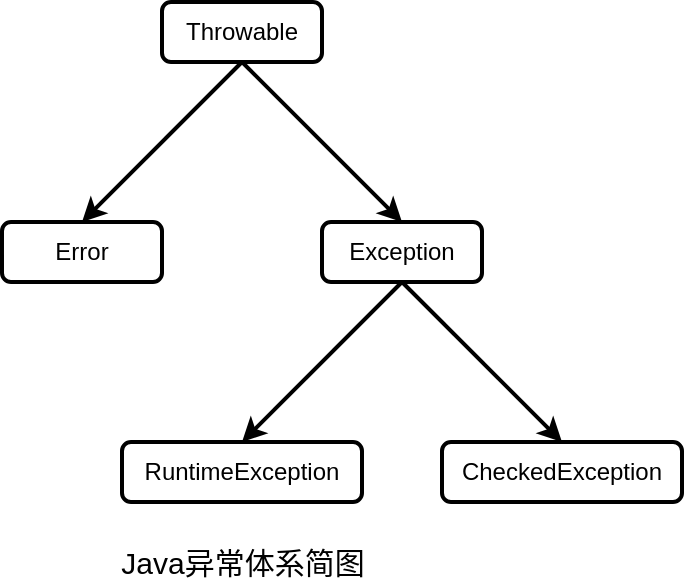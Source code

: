 <mxfile version="14.2.7" type="github">
  <diagram id="-5FnswEyZhYWoZyXn878" name="第 1 页">
    <mxGraphModel dx="976" dy="624" grid="1" gridSize="10" guides="1" tooltips="1" connect="1" arrows="1" fold="1" page="1" pageScale="1" pageWidth="827" pageHeight="1169" math="0" shadow="0">
      <root>
        <mxCell id="0" />
        <mxCell id="1" parent="0" />
        <mxCell id="7EGed6VJUpmGo5c4XwDk-7" value="Throwable" style="rounded=1;whiteSpace=wrap;html=1;strokeWidth=2;" vertex="1" parent="1">
          <mxGeometry x="260" y="70" width="80" height="30" as="geometry" />
        </mxCell>
        <mxCell id="7EGed6VJUpmGo5c4XwDk-8" value="Error" style="rounded=1;whiteSpace=wrap;html=1;strokeWidth=2;" vertex="1" parent="1">
          <mxGeometry x="180" y="180" width="80" height="30" as="geometry" />
        </mxCell>
        <mxCell id="7EGed6VJUpmGo5c4XwDk-9" value="Exception" style="rounded=1;whiteSpace=wrap;html=1;strokeWidth=2;" vertex="1" parent="1">
          <mxGeometry x="340" y="180" width="80" height="30" as="geometry" />
        </mxCell>
        <mxCell id="7EGed6VJUpmGo5c4XwDk-10" value="RuntimeException" style="rounded=1;whiteSpace=wrap;html=1;strokeWidth=2;" vertex="1" parent="1">
          <mxGeometry x="240" y="290" width="120" height="30" as="geometry" />
        </mxCell>
        <mxCell id="7EGed6VJUpmGo5c4XwDk-11" value="CheckedException" style="rounded=1;whiteSpace=wrap;html=1;strokeWidth=2;" vertex="1" parent="1">
          <mxGeometry x="400" y="290" width="120" height="30" as="geometry" />
        </mxCell>
        <mxCell id="7EGed6VJUpmGo5c4XwDk-12" value="" style="endArrow=classic;html=1;strokeWidth=2;exitX=0.5;exitY=1;exitDx=0;exitDy=0;entryX=0.5;entryY=0;entryDx=0;entryDy=0;" edge="1" parent="1" source="7EGed6VJUpmGo5c4XwDk-7" target="7EGed6VJUpmGo5c4XwDk-8">
          <mxGeometry width="50" height="50" relative="1" as="geometry">
            <mxPoint x="440" y="100" as="sourcePoint" />
            <mxPoint x="490" y="50" as="targetPoint" />
          </mxGeometry>
        </mxCell>
        <mxCell id="7EGed6VJUpmGo5c4XwDk-13" value="" style="endArrow=classic;html=1;strokeWidth=2;exitX=0.5;exitY=1;exitDx=0;exitDy=0;entryX=0.5;entryY=0;entryDx=0;entryDy=0;" edge="1" parent="1" source="7EGed6VJUpmGo5c4XwDk-7" target="7EGed6VJUpmGo5c4XwDk-9">
          <mxGeometry width="50" height="50" relative="1" as="geometry">
            <mxPoint x="360" y="150" as="sourcePoint" />
            <mxPoint x="410" y="100" as="targetPoint" />
          </mxGeometry>
        </mxCell>
        <mxCell id="7EGed6VJUpmGo5c4XwDk-14" value="" style="endArrow=classic;html=1;strokeWidth=2;exitX=0.5;exitY=1;exitDx=0;exitDy=0;entryX=0.5;entryY=0;entryDx=0;entryDy=0;" edge="1" parent="1" source="7EGed6VJUpmGo5c4XwDk-9" target="7EGed6VJUpmGo5c4XwDk-10">
          <mxGeometry width="50" height="50" relative="1" as="geometry">
            <mxPoint x="470" y="250" as="sourcePoint" />
            <mxPoint x="520" y="200" as="targetPoint" />
          </mxGeometry>
        </mxCell>
        <mxCell id="7EGed6VJUpmGo5c4XwDk-15" value="" style="endArrow=classic;html=1;strokeWidth=2;exitX=0.5;exitY=1;exitDx=0;exitDy=0;entryX=0.5;entryY=0;entryDx=0;entryDy=0;" edge="1" parent="1" source="7EGed6VJUpmGo5c4XwDk-9" target="7EGed6VJUpmGo5c4XwDk-11">
          <mxGeometry width="50" height="50" relative="1" as="geometry">
            <mxPoint x="440" y="260" as="sourcePoint" />
            <mxPoint x="490" y="210" as="targetPoint" />
          </mxGeometry>
        </mxCell>
        <mxCell id="7EGed6VJUpmGo5c4XwDk-16" value="Java异常体系简图" style="text;html=1;align=center;verticalAlign=middle;resizable=0;points=[];autosize=1;fontSize=15;" vertex="1" parent="1">
          <mxGeometry x="230" y="340" width="140" height="20" as="geometry" />
        </mxCell>
      </root>
    </mxGraphModel>
  </diagram>
</mxfile>
